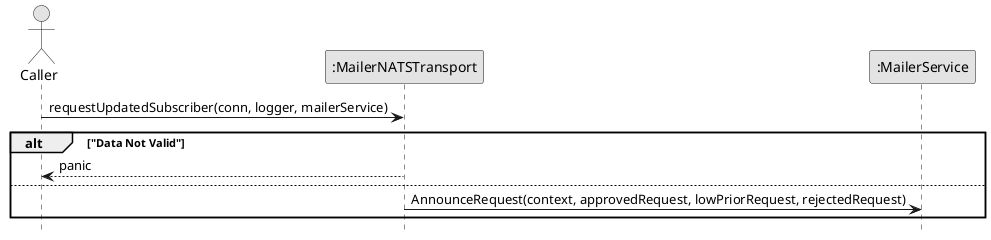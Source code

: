 @startuml MAILER_SubscribeCommitRequest

skinparam Monochrome true
skinparam Shadowing false
hide footbox

actor "Caller" as Caller
participant ":MailerNATSTransport" as MailerNATSTransport
participant ":MailerService" as MailerService

Caller->MailerNATSTransport: requestUpdatedSubscriber(conn, logger, mailerService)

alt "Data Not Valid"
    MailerNATSTransport-->Caller: panic
else
    MailerNATSTransport->MailerService: AnnounceRequest(context, approvedRequest, lowPriorRequest, rejectedRequest)
end

@enduml